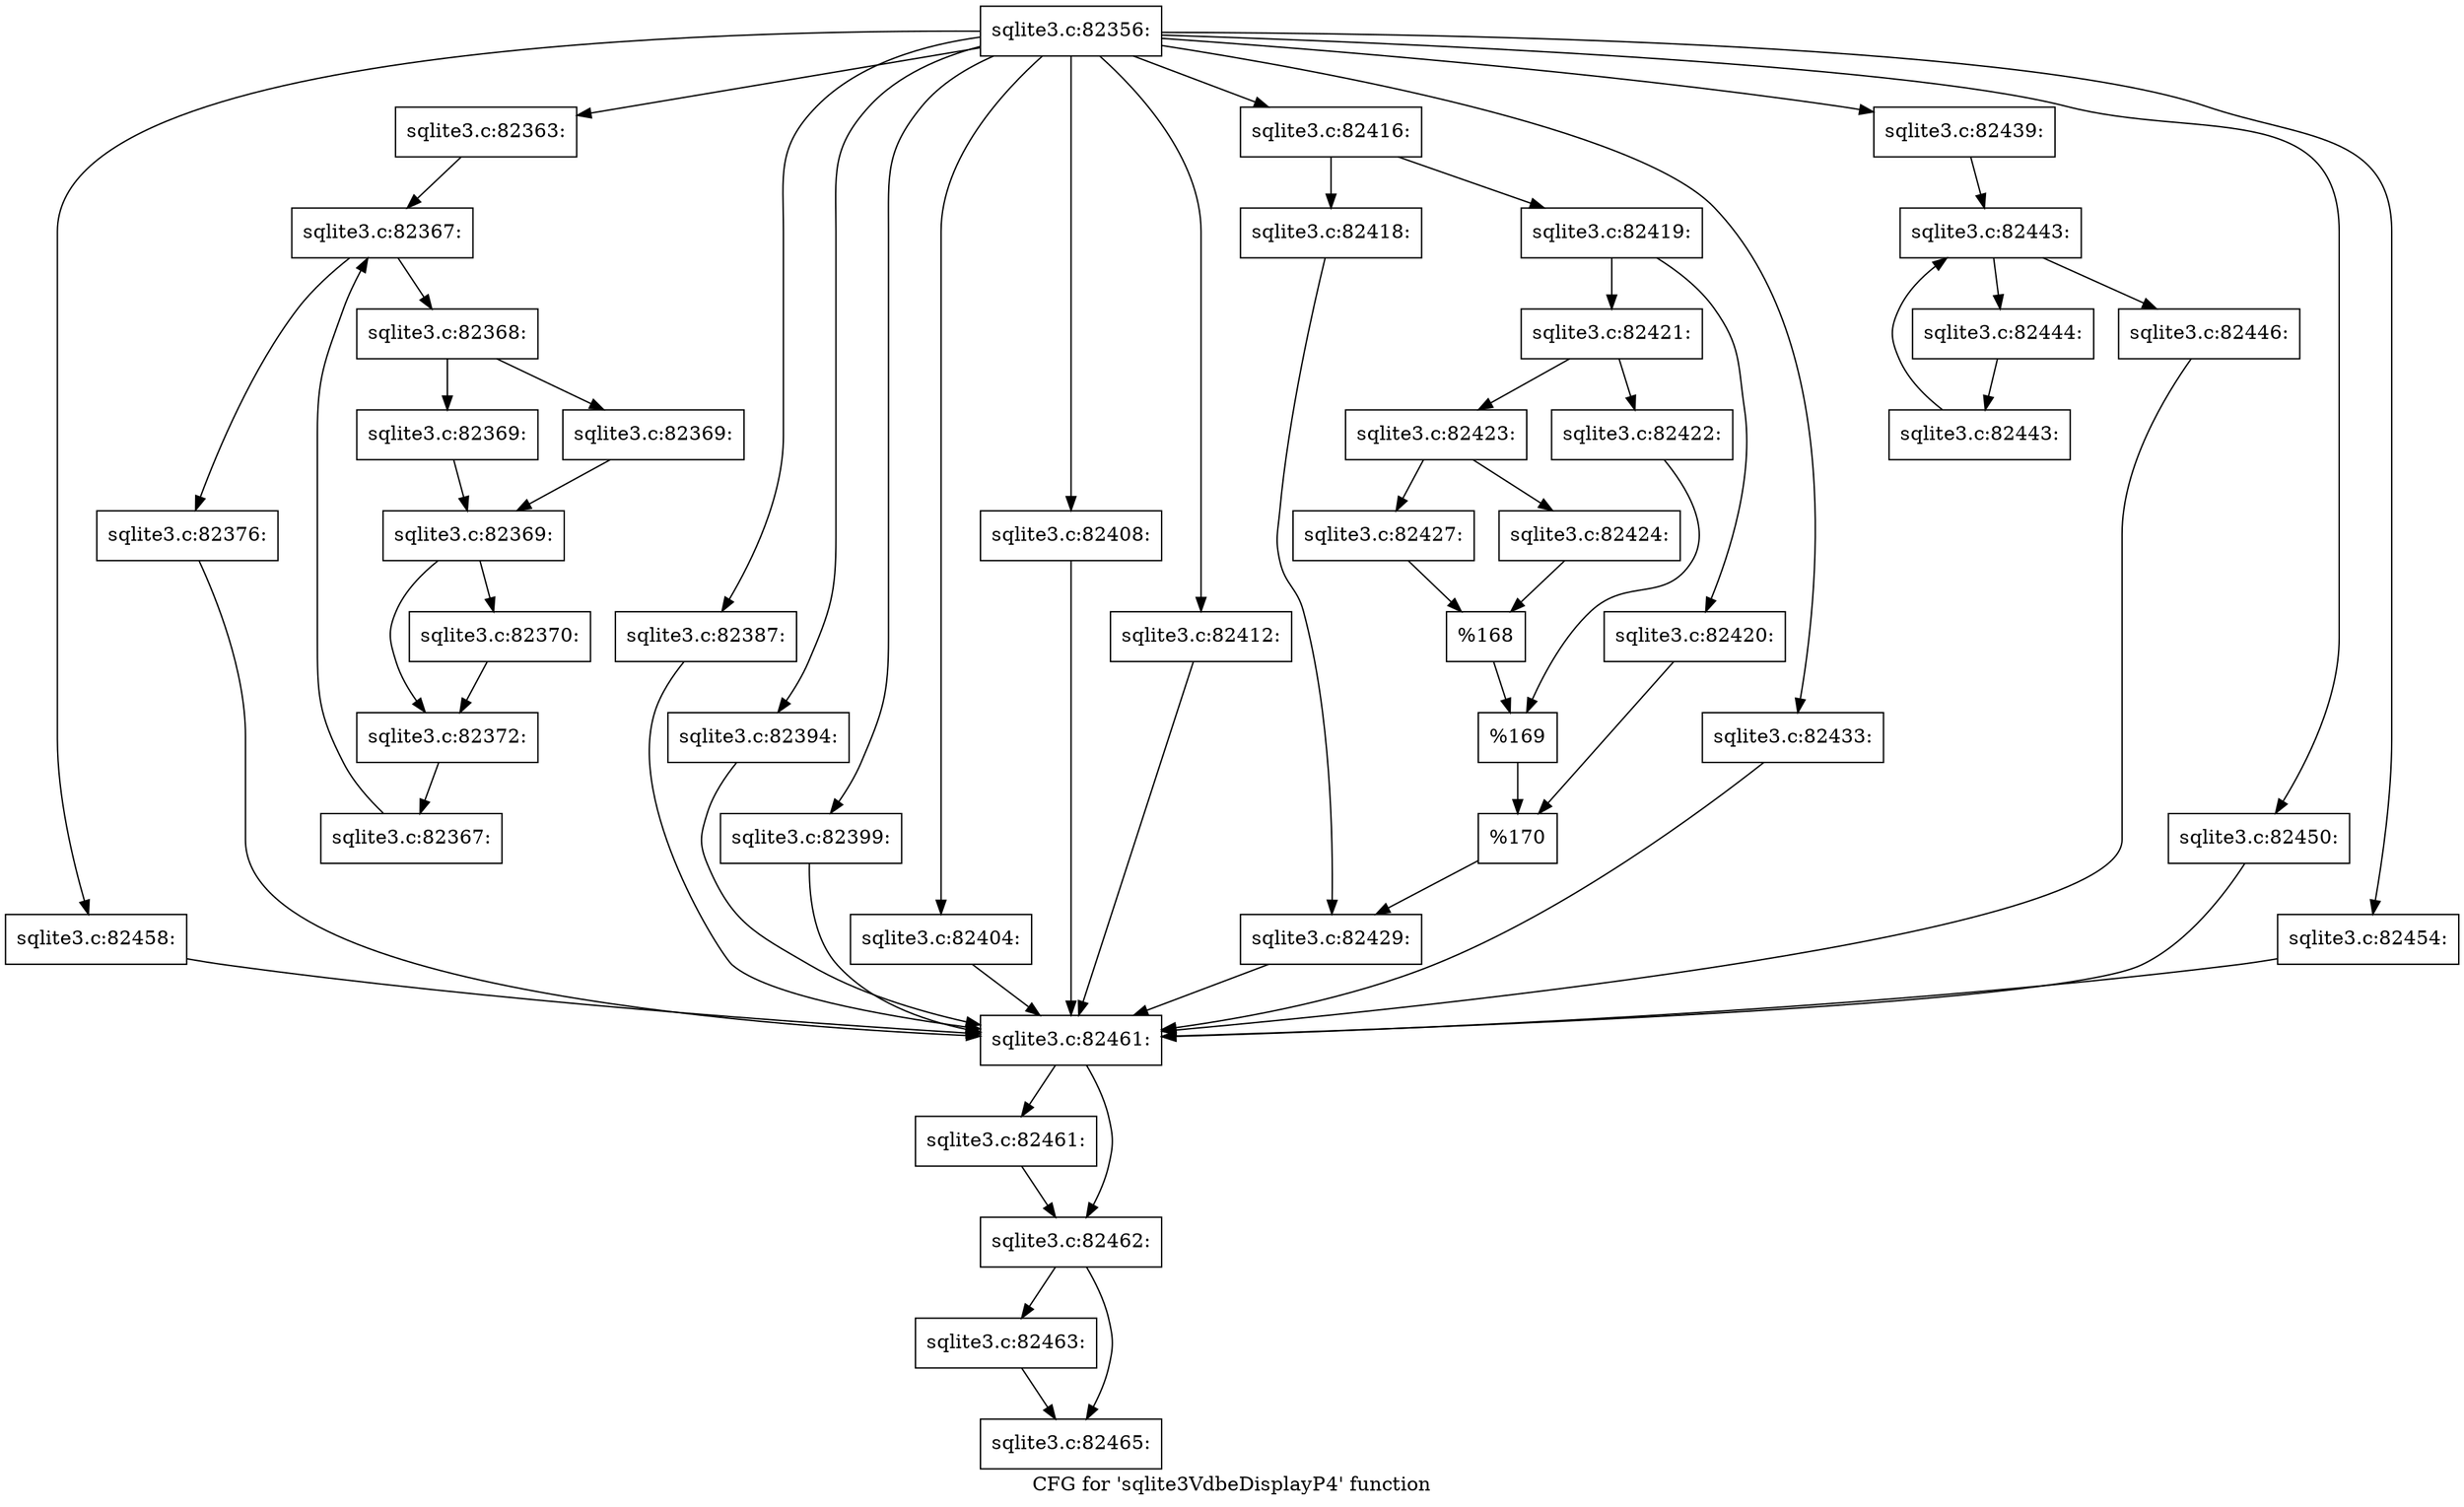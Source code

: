 digraph "CFG for 'sqlite3VdbeDisplayP4' function" {
	label="CFG for 'sqlite3VdbeDisplayP4' function";

	Node0x55c0f7b8d970 [shape=record,label="{sqlite3.c:82356:}"];
	Node0x55c0f7b8d970 -> Node0x55c0f7bbca90;
	Node0x55c0f7b8d970 -> Node0x55c0f7bbce70;
	Node0x55c0f7b8d970 -> Node0x55c0f7bc1850;
	Node0x55c0f7b8d970 -> Node0x55c0f7bc39c0;
	Node0x55c0f7b8d970 -> Node0x55c0f7bc49d0;
	Node0x55c0f7b8d970 -> Node0x55c0f7bc5940;
	Node0x55c0f7b8d970 -> Node0x55c0f7bc6200;
	Node0x55c0f7b8d970 -> Node0x55c0f7bc6970;
	Node0x55c0f7b8d970 -> Node0x55c0f7bc7180;
	Node0x55c0f7b8d970 -> Node0x55c0f7bcaa80;
	Node0x55c0f7b8d970 -> Node0x55c0f7bcb850;
	Node0x55c0f7b8d970 -> Node0x55c0f7bce0e0;
	Node0x55c0f7b8d970 -> Node0x55c0f7bced30;
	Node0x55c0f7bbce70 [shape=record,label="{sqlite3.c:82363:}"];
	Node0x55c0f7bbce70 -> Node0x55c0f7bbe000;
	Node0x55c0f7bbe000 [shape=record,label="{sqlite3.c:82367:}"];
	Node0x55c0f7bbe000 -> Node0x55c0f7bbe220;
	Node0x55c0f7bbe000 -> Node0x55c0f7bbde50;
	Node0x55c0f7bbe220 [shape=record,label="{sqlite3.c:82368:}"];
	Node0x55c0f7bbe220 -> Node0x55c0f7bbf1d0;
	Node0x55c0f7bbe220 -> Node0x55c0f7bbf220;
	Node0x55c0f7bbf1d0 [shape=record,label="{sqlite3.c:82369:}"];
	Node0x55c0f7bbf1d0 -> Node0x55c0f7bbf270;
	Node0x55c0f7bbf220 [shape=record,label="{sqlite3.c:82369:}"];
	Node0x55c0f7bbf220 -> Node0x55c0f7bbf270;
	Node0x55c0f7bbf270 [shape=record,label="{sqlite3.c:82369:}"];
	Node0x55c0f7bbf270 -> Node0x55c0f7bbf960;
	Node0x55c0f7bbf270 -> Node0x55c0f7bbf9b0;
	Node0x55c0f7bbf960 [shape=record,label="{sqlite3.c:82370:}"];
	Node0x55c0f7bbf960 -> Node0x55c0f7bbf9b0;
	Node0x55c0f7bbf9b0 [shape=record,label="{sqlite3.c:82372:}"];
	Node0x55c0f7bbf9b0 -> Node0x55c0f7bbe190;
	Node0x55c0f7bbe190 [shape=record,label="{sqlite3.c:82367:}"];
	Node0x55c0f7bbe190 -> Node0x55c0f7bbe000;
	Node0x55c0f7bbde50 [shape=record,label="{sqlite3.c:82376:}"];
	Node0x55c0f7bbde50 -> Node0x55c0f7bbc810;
	Node0x55c0f7bc1850 [shape=record,label="{sqlite3.c:82387:}"];
	Node0x55c0f7bc1850 -> Node0x55c0f7bbc810;
	Node0x55c0f7bc39c0 [shape=record,label="{sqlite3.c:82394:}"];
	Node0x55c0f7bc39c0 -> Node0x55c0f7bbc810;
	Node0x55c0f7bc49d0 [shape=record,label="{sqlite3.c:82399:}"];
	Node0x55c0f7bc49d0 -> Node0x55c0f7bbc810;
	Node0x55c0f7bc5940 [shape=record,label="{sqlite3.c:82404:}"];
	Node0x55c0f7bc5940 -> Node0x55c0f7bbc810;
	Node0x55c0f7bc6200 [shape=record,label="{sqlite3.c:82408:}"];
	Node0x55c0f7bc6200 -> Node0x55c0f7bbc810;
	Node0x55c0f7bc6970 [shape=record,label="{sqlite3.c:82412:}"];
	Node0x55c0f7bc6970 -> Node0x55c0f7bbc810;
	Node0x55c0f7bc7180 [shape=record,label="{sqlite3.c:82416:}"];
	Node0x55c0f7bc7180 -> Node0x55c0f7bc7900;
	Node0x55c0f7bc7180 -> Node0x55c0f7bc79a0;
	Node0x55c0f7bc7900 [shape=record,label="{sqlite3.c:82418:}"];
	Node0x55c0f7bc7900 -> Node0x55c0f7bc7950;
	Node0x55c0f7bc79a0 [shape=record,label="{sqlite3.c:82419:}"];
	Node0x55c0f7bc79a0 -> Node0x55c0f7bc8360;
	Node0x55c0f7bc79a0 -> Node0x55c0f7bc8400;
	Node0x55c0f7bc8360 [shape=record,label="{sqlite3.c:82420:}"];
	Node0x55c0f7bc8360 -> Node0x55c0f7bc83b0;
	Node0x55c0f7bc8400 [shape=record,label="{sqlite3.c:82421:}"];
	Node0x55c0f7bc8400 -> Node0x55c0f7bc8fa0;
	Node0x55c0f7bc8400 -> Node0x55c0f7bc9040;
	Node0x55c0f7bc8fa0 [shape=record,label="{sqlite3.c:82422:}"];
	Node0x55c0f7bc8fa0 -> Node0x55c0f7bc8ff0;
	Node0x55c0f7bc9040 [shape=record,label="{sqlite3.c:82423:}"];
	Node0x55c0f7bc9040 -> Node0x55c0f7bc9b50;
	Node0x55c0f7bc9040 -> Node0x55c0f7bc9bf0;
	Node0x55c0f7bc9b50 [shape=record,label="{sqlite3.c:82424:}"];
	Node0x55c0f7bc9b50 -> Node0x55c0f7bc9ba0;
	Node0x55c0f7bc9bf0 [shape=record,label="{sqlite3.c:82427:}"];
	Node0x55c0f7bc9bf0 -> Node0x55c0f7bc9ba0;
	Node0x55c0f7bc9ba0 [shape=record,label="{%168}"];
	Node0x55c0f7bc9ba0 -> Node0x55c0f7bc8ff0;
	Node0x55c0f7bc8ff0 [shape=record,label="{%169}"];
	Node0x55c0f7bc8ff0 -> Node0x55c0f7bc83b0;
	Node0x55c0f7bc83b0 [shape=record,label="{%170}"];
	Node0x55c0f7bc83b0 -> Node0x55c0f7bc7950;
	Node0x55c0f7bc7950 [shape=record,label="{sqlite3.c:82429:}"];
	Node0x55c0f7bc7950 -> Node0x55c0f7bbc810;
	Node0x55c0f7bcaa80 [shape=record,label="{sqlite3.c:82433:}"];
	Node0x55c0f7bcaa80 -> Node0x55c0f7bbc810;
	Node0x55c0f7bcb850 [shape=record,label="{sqlite3.c:82439:}"];
	Node0x55c0f7bcb850 -> Node0x55c0f7bcc960;
	Node0x55c0f7bcc960 [shape=record,label="{sqlite3.c:82443:}"];
	Node0x55c0f7bcc960 -> Node0x55c0f7bccb80;
	Node0x55c0f7bcc960 -> Node0x55c0f7bcc7b0;
	Node0x55c0f7bccb80 [shape=record,label="{sqlite3.c:82444:}"];
	Node0x55c0f7bccb80 -> Node0x55c0f7bccaf0;
	Node0x55c0f7bccaf0 [shape=record,label="{sqlite3.c:82443:}"];
	Node0x55c0f7bccaf0 -> Node0x55c0f7bcc960;
	Node0x55c0f7bcc7b0 [shape=record,label="{sqlite3.c:82446:}"];
	Node0x55c0f7bcc7b0 -> Node0x55c0f7bbc810;
	Node0x55c0f7bce0e0 [shape=record,label="{sqlite3.c:82450:}"];
	Node0x55c0f7bce0e0 -> Node0x55c0f7bbc810;
	Node0x55c0f7bced30 [shape=record,label="{sqlite3.c:82454:}"];
	Node0x55c0f7bced30 -> Node0x55c0f7bbc810;
	Node0x55c0f7bbca90 [shape=record,label="{sqlite3.c:82458:}"];
	Node0x55c0f7bbca90 -> Node0x55c0f7bbc810;
	Node0x55c0f7bbc810 [shape=record,label="{sqlite3.c:82461:}"];
	Node0x55c0f7bbc810 -> Node0x55c0f7bcf9b0;
	Node0x55c0f7bbc810 -> Node0x55c0f7bcfa00;
	Node0x55c0f7bcf9b0 [shape=record,label="{sqlite3.c:82461:}"];
	Node0x55c0f7bcf9b0 -> Node0x55c0f7bcfa00;
	Node0x55c0f7bcfa00 [shape=record,label="{sqlite3.c:82462:}"];
	Node0x55c0f7bcfa00 -> Node0x55c0f7bcff30;
	Node0x55c0f7bcfa00 -> Node0x55c0f7bcff80;
	Node0x55c0f7bcff30 [shape=record,label="{sqlite3.c:82463:}"];
	Node0x55c0f7bcff30 -> Node0x55c0f7bcff80;
	Node0x55c0f7bcff80 [shape=record,label="{sqlite3.c:82465:}"];
}
